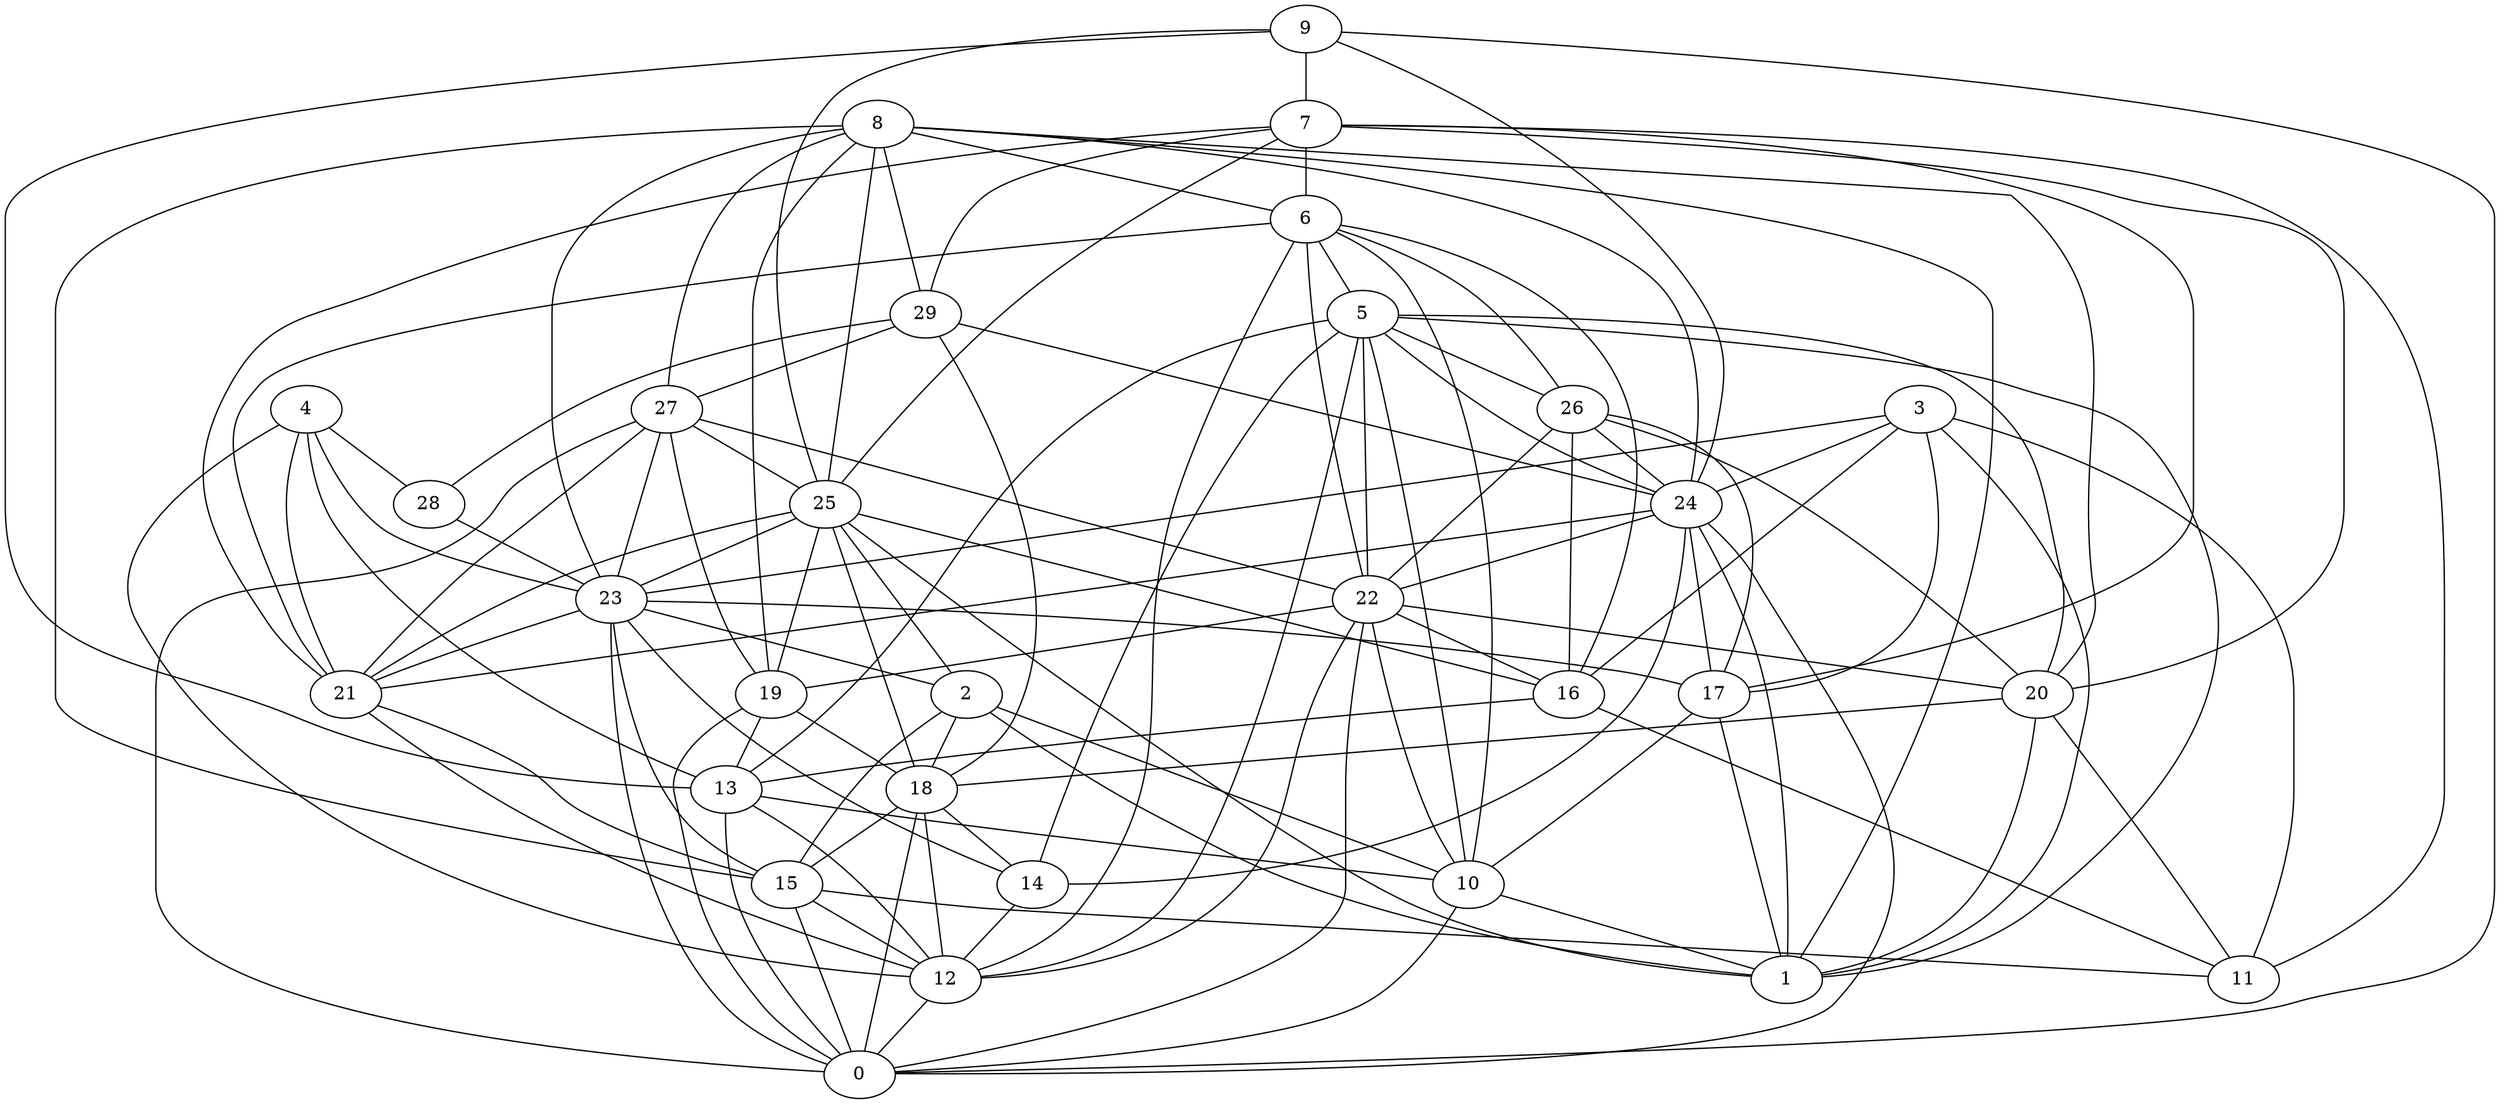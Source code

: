 digraph GG_graph {

subgraph G_graph {
edge [color = black]
"22" -> "16" [dir = none]
"22" -> "19" [dir = none]
"9" -> "13" [dir = none]
"9" -> "7" [dir = none]
"17" -> "1" [dir = none]
"28" -> "23" [dir = none]
"20" -> "18" [dir = none]
"5" -> "14" [dir = none]
"24" -> "14" [dir = none]
"24" -> "1" [dir = none]
"24" -> "22" [dir = none]
"23" -> "2" [dir = none]
"27" -> "0" [dir = none]
"27" -> "23" [dir = none]
"27" -> "22" [dir = none]
"7" -> "11" [dir = none]
"7" -> "25" [dir = none]
"7" -> "20" [dir = none]
"7" -> "6" [dir = none]
"7" -> "17" [dir = none]
"10" -> "0" [dir = none]
"18" -> "12" [dir = none]
"6" -> "21" [dir = none]
"6" -> "26" [dir = none]
"3" -> "1" [dir = none]
"29" -> "24" [dir = none]
"15" -> "0" [dir = none]
"4" -> "23" [dir = none]
"8" -> "29" [dir = none]
"23" -> "21" [dir = none]
"19" -> "13" [dir = none]
"26" -> "16" [dir = none]
"24" -> "21" [dir = none]
"26" -> "17" [dir = none]
"23" -> "14" [dir = none]
"27" -> "21" [dir = none]
"10" -> "1" [dir = none]
"9" -> "24" [dir = none]
"5" -> "10" [dir = none]
"24" -> "0" [dir = none]
"3" -> "11" [dir = none]
"2" -> "15" [dir = none]
"26" -> "22" [dir = none]
"26" -> "24" [dir = none]
"25" -> "19" [dir = none]
"8" -> "15" [dir = none]
"3" -> "17" [dir = none]
"2" -> "1" [dir = none]
"18" -> "0" [dir = none]
"8" -> "1" [dir = none]
"9" -> "0" [dir = none]
"8" -> "24" [dir = none]
"5" -> "1" [dir = none]
"5" -> "20" [dir = none]
"19" -> "18" [dir = none]
"5" -> "13" [dir = none]
"13" -> "0" [dir = none]
"3" -> "16" [dir = none]
"2" -> "10" [dir = none]
"9" -> "25" [dir = none]
"22" -> "10" [dir = none]
"7" -> "29" [dir = none]
"21" -> "12" [dir = none]
"5" -> "26" [dir = none]
"15" -> "11" [dir = none]
"6" -> "16" [dir = none]
"5" -> "24" [dir = none]
"26" -> "20" [dir = none]
"20" -> "1" [dir = none]
"6" -> "5" [dir = none]
"13" -> "12" [dir = none]
"23" -> "17" [dir = none]
"23" -> "0" [dir = none]
"23" -> "15" [dir = none]
"8" -> "6" [dir = none]
"25" -> "2" [dir = none]
"6" -> "12" [dir = none]
"7" -> "21" [dir = none]
"8" -> "27" [dir = none]
"20" -> "11" [dir = none]
"5" -> "22" [dir = none]
"16" -> "13" [dir = none]
"2" -> "18" [dir = none]
"25" -> "23" [dir = none]
"8" -> "25" [dir = none]
"13" -> "10" [dir = none]
"6" -> "10" [dir = none]
"27" -> "19" [dir = none]
"16" -> "11" [dir = none]
"4" -> "13" [dir = none]
"25" -> "21" [dir = none]
"25" -> "1" [dir = none]
"4" -> "28" [dir = none]
"3" -> "24" [dir = none]
"29" -> "28" [dir = none]
"4" -> "21" [dir = none]
"22" -> "12" [dir = none]
"18" -> "14" [dir = none]
"4" -> "12" [dir = none]
"19" -> "0" [dir = none]
"21" -> "15" [dir = none]
"12" -> "0" [dir = none]
"25" -> "16" [dir = none]
"8" -> "20" [dir = none]
"29" -> "18" [dir = none]
"15" -> "12" [dir = none]
"3" -> "23" [dir = none]
"5" -> "12" [dir = none]
"29" -> "27" [dir = none]
"18" -> "15" [dir = none]
"8" -> "19" [dir = none]
"24" -> "17" [dir = none]
"27" -> "25" [dir = none]
"8" -> "23" [dir = none]
"22" -> "0" [dir = none]
"25" -> "18" [dir = none]
"22" -> "20" [dir = none]
"14" -> "12" [dir = none]
"6" -> "22" [dir = none]
"17" -> "10" [dir = none]
}

}
